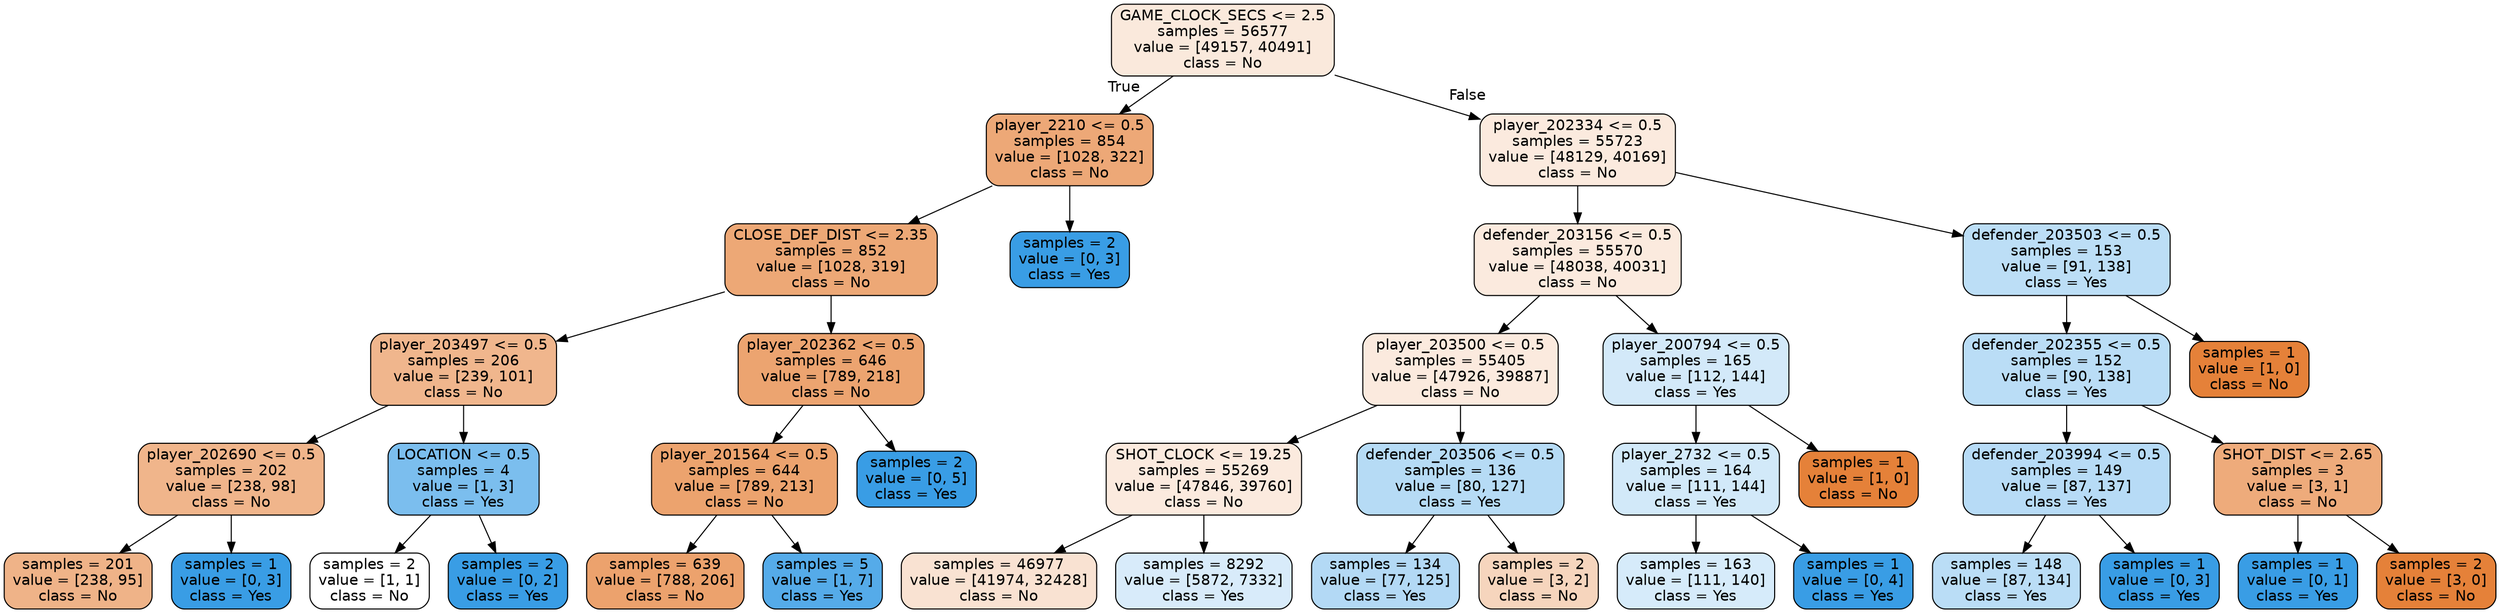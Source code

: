 digraph Tree {
node [shape=box, style="filled, rounded", color="black", fontname=helvetica] ;
edge [fontname=helvetica] ;
0 [label="GAME_CLOCK_SECS <= 2.5\nsamples = 56577\nvalue = [49157, 40491]\nclass = No", fillcolor="#fae9dc"] ;
1 [label="player_2210 <= 0.5\nsamples = 854\nvalue = [1028, 322]\nclass = No", fillcolor="#eda877"] ;
0 -> 1 [labeldistance=2.5, labelangle=45, headlabel="True"] ;
2 [label="CLOSE_DEF_DIST <= 2.35\nsamples = 852\nvalue = [1028, 319]\nclass = No", fillcolor="#eda876"] ;
1 -> 2 ;
3 [label="player_203497 <= 0.5\nsamples = 206\nvalue = [239, 101]\nclass = No", fillcolor="#f0b68d"] ;
2 -> 3 ;
4 [label="player_202690 <= 0.5\nsamples = 202\nvalue = [238, 98]\nclass = No", fillcolor="#f0b58b"] ;
3 -> 4 ;
5 [label="samples = 201\nvalue = [238, 95]\nclass = No", fillcolor="#efb388"] ;
4 -> 5 ;
6 [label="samples = 1\nvalue = [0, 3]\nclass = Yes", fillcolor="#399de5"] ;
4 -> 6 ;
7 [label="LOCATION <= 0.5\nsamples = 4\nvalue = [1, 3]\nclass = Yes", fillcolor="#7bbeee"] ;
3 -> 7 ;
8 [label="samples = 2\nvalue = [1, 1]\nclass = No", fillcolor="#ffffff"] ;
7 -> 8 ;
9 [label="samples = 2\nvalue = [0, 2]\nclass = Yes", fillcolor="#399de5"] ;
7 -> 9 ;
10 [label="player_202362 <= 0.5\nsamples = 646\nvalue = [789, 218]\nclass = No", fillcolor="#eca470"] ;
2 -> 10 ;
11 [label="player_201564 <= 0.5\nsamples = 644\nvalue = [789, 213]\nclass = No", fillcolor="#eca36e"] ;
10 -> 11 ;
12 [label="samples = 639\nvalue = [788, 206]\nclass = No", fillcolor="#eca26d"] ;
11 -> 12 ;
13 [label="samples = 5\nvalue = [1, 7]\nclass = Yes", fillcolor="#55abe9"] ;
11 -> 13 ;
14 [label="samples = 2\nvalue = [0, 5]\nclass = Yes", fillcolor="#399de5"] ;
10 -> 14 ;
15 [label="samples = 2\nvalue = [0, 3]\nclass = Yes", fillcolor="#399de5"] ;
1 -> 15 ;
16 [label="player_202334 <= 0.5\nsamples = 55723\nvalue = [48129, 40169]\nclass = No", fillcolor="#fbeade"] ;
0 -> 16 [labeldistance=2.5, labelangle=-45, headlabel="False"] ;
17 [label="defender_203156 <= 0.5\nsamples = 55570\nvalue = [48038, 40031]\nclass = No", fillcolor="#fbeade"] ;
16 -> 17 ;
18 [label="player_203500 <= 0.5\nsamples = 55405\nvalue = [47926, 39887]\nclass = No", fillcolor="#fbeade"] ;
17 -> 18 ;
19 [label="SHOT_CLOCK <= 19.25\nsamples = 55269\nvalue = [47846, 39760]\nclass = No", fillcolor="#fbeade"] ;
18 -> 19 ;
20 [label="samples = 46977\nvalue = [41974, 32428]\nclass = No", fillcolor="#f9e2d2"] ;
19 -> 20 ;
21 [label="samples = 8292\nvalue = [5872, 7332]\nclass = Yes", fillcolor="#d8ebfa"] ;
19 -> 21 ;
22 [label="defender_203506 <= 0.5\nsamples = 136\nvalue = [80, 127]\nclass = Yes", fillcolor="#b6dbf5"] ;
18 -> 22 ;
23 [label="samples = 134\nvalue = [77, 125]\nclass = Yes", fillcolor="#b3d9f5"] ;
22 -> 23 ;
24 [label="samples = 2\nvalue = [3, 2]\nclass = No", fillcolor="#f6d5bd"] ;
22 -> 24 ;
25 [label="player_200794 <= 0.5\nsamples = 165\nvalue = [112, 144]\nclass = Yes", fillcolor="#d3e9f9"] ;
17 -> 25 ;
26 [label="player_2732 <= 0.5\nsamples = 164\nvalue = [111, 144]\nclass = Yes", fillcolor="#d2e9f9"] ;
25 -> 26 ;
27 [label="samples = 163\nvalue = [111, 140]\nclass = Yes", fillcolor="#d6ebfa"] ;
26 -> 27 ;
28 [label="samples = 1\nvalue = [0, 4]\nclass = Yes", fillcolor="#399de5"] ;
26 -> 28 ;
29 [label="samples = 1\nvalue = [1, 0]\nclass = No", fillcolor="#e58139"] ;
25 -> 29 ;
30 [label="defender_203503 <= 0.5\nsamples = 153\nvalue = [91, 138]\nclass = Yes", fillcolor="#bcdef6"] ;
16 -> 30 ;
31 [label="defender_202355 <= 0.5\nsamples = 152\nvalue = [90, 138]\nclass = Yes", fillcolor="#baddf6"] ;
30 -> 31 ;
32 [label="defender_203994 <= 0.5\nsamples = 149\nvalue = [87, 137]\nclass = Yes", fillcolor="#b7dbf6"] ;
31 -> 32 ;
33 [label="samples = 148\nvalue = [87, 134]\nclass = Yes", fillcolor="#baddf6"] ;
32 -> 33 ;
34 [label="samples = 1\nvalue = [0, 3]\nclass = Yes", fillcolor="#399de5"] ;
32 -> 34 ;
35 [label="SHOT_DIST <= 2.65\nsamples = 3\nvalue = [3, 1]\nclass = No", fillcolor="#eeab7b"] ;
31 -> 35 ;
36 [label="samples = 1\nvalue = [0, 1]\nclass = Yes", fillcolor="#399de5"] ;
35 -> 36 ;
37 [label="samples = 2\nvalue = [3, 0]\nclass = No", fillcolor="#e58139"] ;
35 -> 37 ;
38 [label="samples = 1\nvalue = [1, 0]\nclass = No", fillcolor="#e58139"] ;
30 -> 38 ;
}